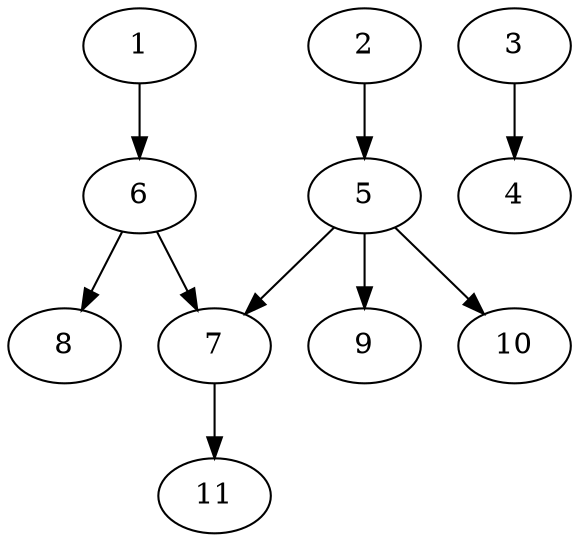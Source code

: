 // DAG (tier=1-easy, mode=data, n=11, ccr=0.303, fat=0.490, density=0.369, regular=0.606, jump=0.032, mindata=1048576, maxdata=8388608)
// DAG automatically generated by daggen at Sun Aug 24 16:33:33 2025
// /home/ermia/Project/Environments/daggen/bin/daggen --dot --ccr 0.303 --fat 0.490 --regular 0.606 --density 0.369 --jump 0.032 --mindata 1048576 --maxdata 8388608 -n 11 
digraph G {
  1 [size="12726142889166616", alpha="0.12", expect_size="6363071444583308"]
  1 -> 6 [size ="236258844475392"]
  2 [size="47270807656709750784", alpha="0.12", expect_size="23635403828354875392"]
  2 -> 5 [size ="104588837388288"]
  3 [size="447919162351687552", alpha="0.19", expect_size="223959581175843776"]
  3 -> 4 [size ="233595293663232"]
  4 [size="5688562925044400", alpha="0.16", expect_size="2844281462522200"]
  5 [size="452181267321192384", alpha="0.13", expect_size="226090633660596192"]
  5 -> 7 [size ="528448489521152"]
  5 -> 9 [size ="528448489521152"]
  5 -> 10 [size ="528448489521152"]
  6 [size="473209919969951744000", alpha="0.02", expect_size="236604959984975872000"]
  6 -> 7 [size ="485801905356800"]
  6 -> 8 [size ="485801905356800"]
  7 [size="206955545913579840", alpha="0.09", expect_size="103477772956789920"]
  7 -> 11 [size ="438133044805632"]
  8 [size="313499691174548736", alpha="0.07", expect_size="156749845587274368"]
  9 [size="1782193999415607296", alpha="0.07", expect_size="891096999707803648"]
  10 [size="14585128431666964", alpha="0.12", expect_size="7292564215833482"]
  11 [size="5210396149801811968", alpha="0.09", expect_size="2605198074900905984"]
}